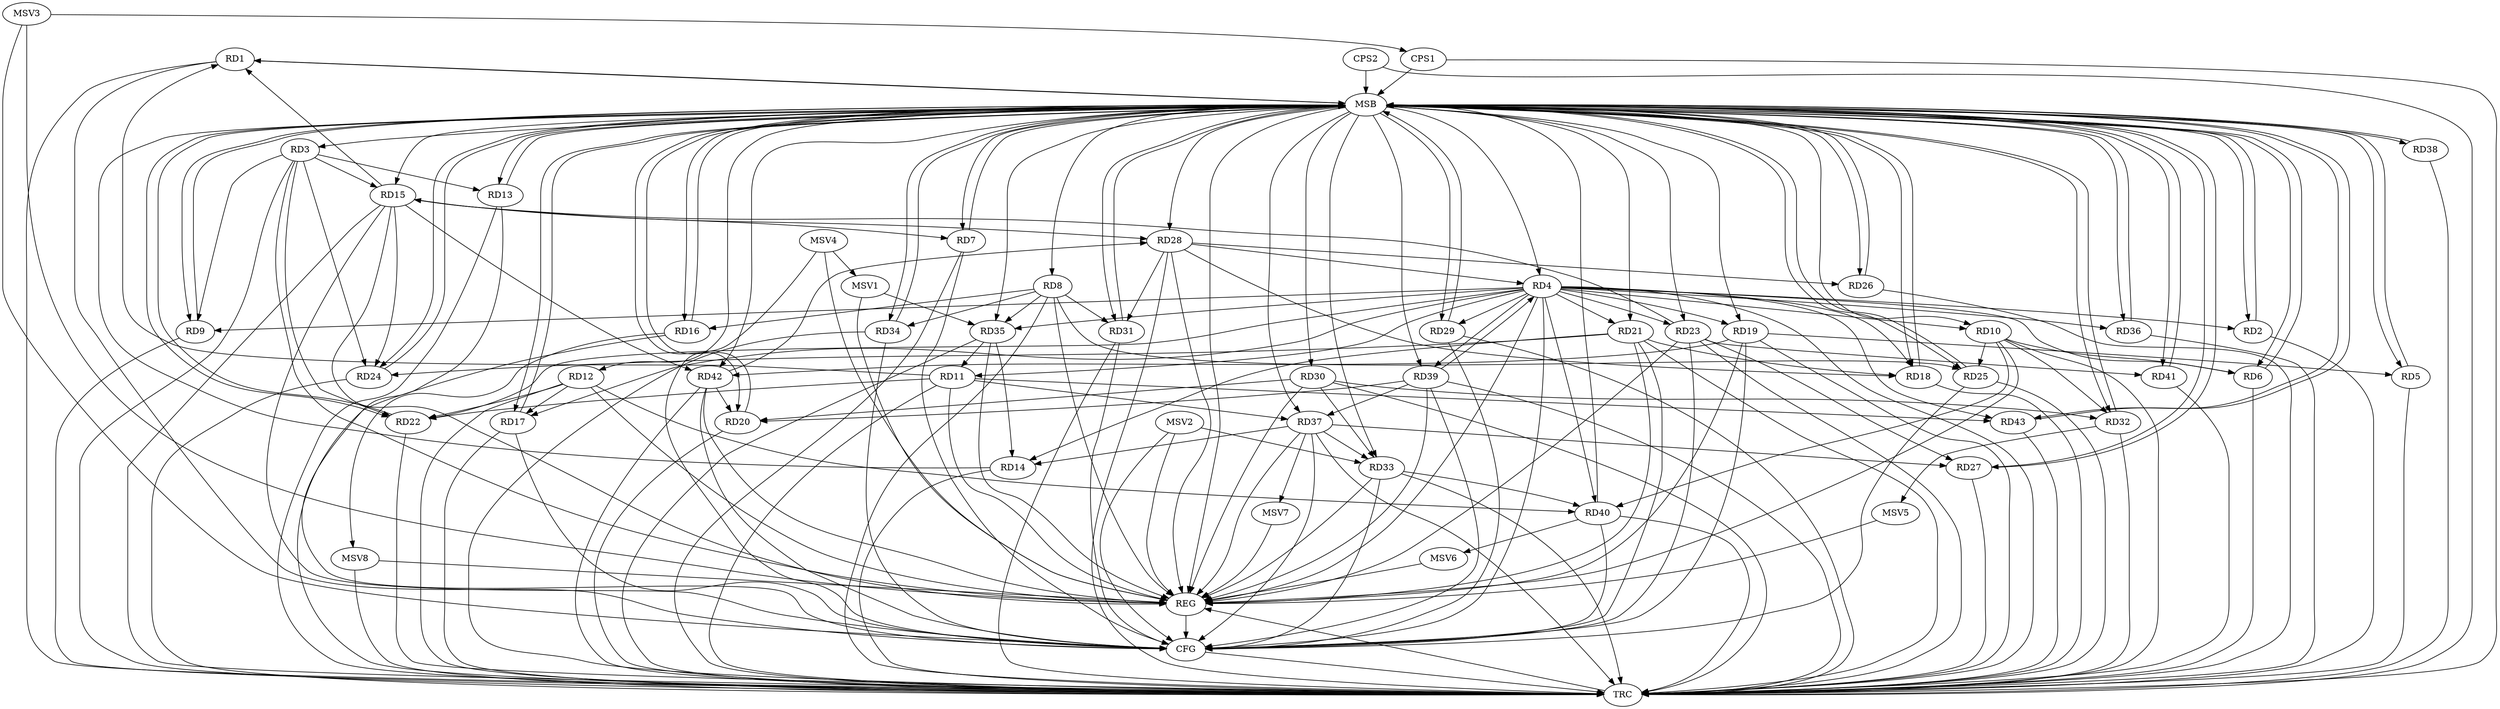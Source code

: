 strict digraph G {
  RD1 [ label="RD1" ];
  RD2 [ label="RD2" ];
  RD3 [ label="RD3" ];
  RD4 [ label="RD4" ];
  RD5 [ label="RD5" ];
  RD6 [ label="RD6" ];
  RD7 [ label="RD7" ];
  RD8 [ label="RD8" ];
  RD9 [ label="RD9" ];
  RD10 [ label="RD10" ];
  RD11 [ label="RD11" ];
  RD12 [ label="RD12" ];
  RD13 [ label="RD13" ];
  RD14 [ label="RD14" ];
  RD15 [ label="RD15" ];
  RD16 [ label="RD16" ];
  RD17 [ label="RD17" ];
  RD18 [ label="RD18" ];
  RD19 [ label="RD19" ];
  RD20 [ label="RD20" ];
  RD21 [ label="RD21" ];
  RD22 [ label="RD22" ];
  RD23 [ label="RD23" ];
  RD24 [ label="RD24" ];
  RD25 [ label="RD25" ];
  RD26 [ label="RD26" ];
  RD27 [ label="RD27" ];
  RD28 [ label="RD28" ];
  RD29 [ label="RD29" ];
  RD30 [ label="RD30" ];
  RD31 [ label="RD31" ];
  RD32 [ label="RD32" ];
  RD33 [ label="RD33" ];
  RD34 [ label="RD34" ];
  RD35 [ label="RD35" ];
  RD36 [ label="RD36" ];
  RD37 [ label="RD37" ];
  RD38 [ label="RD38" ];
  RD39 [ label="RD39" ];
  RD40 [ label="RD40" ];
  RD41 [ label="RD41" ];
  RD42 [ label="RD42" ];
  RD43 [ label="RD43" ];
  CPS1 [ label="CPS1" ];
  CPS2 [ label="CPS2" ];
  REG [ label="REG" ];
  MSB [ label="MSB" ];
  CFG [ label="CFG" ];
  TRC [ label="TRC" ];
  MSV1 [ label="MSV1" ];
  MSV2 [ label="MSV2" ];
  MSV3 [ label="MSV3" ];
  MSV4 [ label="MSV4" ];
  MSV5 [ label="MSV5" ];
  MSV6 [ label="MSV6" ];
  MSV7 [ label="MSV7" ];
  MSV8 [ label="MSV8" ];
  RD11 -> RD1;
  RD15 -> RD1;
  RD3 -> RD9;
  RD3 -> RD13;
  RD3 -> RD15;
  RD3 -> RD22;
  RD3 -> RD24;
  RD4 -> RD9;
  RD4 -> RD11;
  RD4 -> RD23;
  RD28 -> RD4;
  RD4 -> RD39;
  RD39 -> RD4;
  RD4 -> RD40;
  RD19 -> RD5;
  RD10 -> RD6;
  RD15 -> RD7;
  RD8 -> RD16;
  RD8 -> RD25;
  RD8 -> RD31;
  RD8 -> RD34;
  RD8 -> RD35;
  RD10 -> RD25;
  RD10 -> RD32;
  RD10 -> RD40;
  RD11 -> RD22;
  RD35 -> RD11;
  RD11 -> RD37;
  RD11 -> RD43;
  RD12 -> RD17;
  RD12 -> RD22;
  RD12 -> RD40;
  RD21 -> RD14;
  RD35 -> RD14;
  RD37 -> RD14;
  RD23 -> RD15;
  RD15 -> RD24;
  RD15 -> RD28;
  RD15 -> RD42;
  RD21 -> RD18;
  RD28 -> RD18;
  RD19 -> RD42;
  RD30 -> RD20;
  RD39 -> RD20;
  RD42 -> RD20;
  RD21 -> RD24;
  RD23 -> RD27;
  RD23 -> RD41;
  RD28 -> RD26;
  RD37 -> RD27;
  RD28 -> RD31;
  RD42 -> RD28;
  RD30 -> RD32;
  RD30 -> RD33;
  RD37 -> RD33;
  RD33 -> RD40;
  RD39 -> RD37;
  RD3 -> REG;
  RD4 -> REG;
  RD8 -> REG;
  RD10 -> REG;
  RD11 -> REG;
  RD12 -> REG;
  RD15 -> REG;
  RD19 -> REG;
  RD21 -> REG;
  RD23 -> REG;
  RD28 -> REG;
  RD30 -> REG;
  RD33 -> REG;
  RD35 -> REG;
  RD37 -> REG;
  RD39 -> REG;
  RD42 -> REG;
  RD1 -> MSB;
  MSB -> RD3;
  MSB -> RD29;
  MSB -> REG;
  RD2 -> MSB;
  MSB -> RD4;
  MSB -> RD6;
  MSB -> RD9;
  MSB -> RD31;
  MSB -> RD42;
  RD5 -> MSB;
  MSB -> RD15;
  RD6 -> MSB;
  MSB -> RD2;
  MSB -> RD5;
  MSB -> RD21;
  MSB -> RD24;
  MSB -> RD36;
  MSB -> RD38;
  MSB -> RD41;
  RD7 -> MSB;
  MSB -> RD8;
  MSB -> RD33;
  MSB -> RD34;
  RD9 -> MSB;
  MSB -> RD10;
  RD13 -> MSB;
  RD14 -> MSB;
  MSB -> RD13;
  MSB -> RD16;
  RD16 -> MSB;
  RD17 -> MSB;
  MSB -> RD26;
  RD18 -> MSB;
  MSB -> RD7;
  MSB -> RD22;
  MSB -> RD35;
  MSB -> RD43;
  RD20 -> MSB;
  MSB -> RD23;
  MSB -> RD28;
  RD22 -> MSB;
  MSB -> RD30;
  MSB -> RD32;
  MSB -> RD37;
  RD24 -> MSB;
  MSB -> RD1;
  MSB -> RD25;
  RD25 -> MSB;
  MSB -> RD12;
  MSB -> RD17;
  RD26 -> MSB;
  MSB -> RD20;
  RD27 -> MSB;
  RD29 -> MSB;
  RD31 -> MSB;
  RD32 -> MSB;
  MSB -> RD19;
  MSB -> RD27;
  MSB -> RD39;
  RD34 -> MSB;
  RD36 -> MSB;
  RD38 -> MSB;
  RD40 -> MSB;
  RD41 -> MSB;
  RD43 -> MSB;
  CPS1 -> MSB;
  MSB -> RD18;
  CPS2 -> MSB;
  RD23 -> CFG;
  RD42 -> CFG;
  RD29 -> CFG;
  RD33 -> CFG;
  RD7 -> CFG;
  RD40 -> CFG;
  RD1 -> CFG;
  RD39 -> CFG;
  RD34 -> CFG;
  RD19 -> CFG;
  RD25 -> CFG;
  RD21 -> CFG;
  RD37 -> CFG;
  RD15 -> CFG;
  RD13 -> CFG;
  RD4 -> CFG;
  RD17 -> CFG;
  RD31 -> CFG;
  REG -> CFG;
  RD1 -> TRC;
  RD2 -> TRC;
  RD3 -> TRC;
  RD4 -> TRC;
  RD5 -> TRC;
  RD6 -> TRC;
  RD7 -> TRC;
  RD8 -> TRC;
  RD9 -> TRC;
  RD10 -> TRC;
  RD11 -> TRC;
  RD12 -> TRC;
  RD13 -> TRC;
  RD14 -> TRC;
  RD15 -> TRC;
  RD16 -> TRC;
  RD17 -> TRC;
  RD18 -> TRC;
  RD19 -> TRC;
  RD20 -> TRC;
  RD21 -> TRC;
  RD22 -> TRC;
  RD23 -> TRC;
  RD24 -> TRC;
  RD25 -> TRC;
  RD26 -> TRC;
  RD27 -> TRC;
  RD28 -> TRC;
  RD29 -> TRC;
  RD30 -> TRC;
  RD31 -> TRC;
  RD32 -> TRC;
  RD33 -> TRC;
  RD34 -> TRC;
  RD35 -> TRC;
  RD36 -> TRC;
  RD37 -> TRC;
  RD38 -> TRC;
  RD39 -> TRC;
  RD40 -> TRC;
  RD41 -> TRC;
  RD42 -> TRC;
  RD43 -> TRC;
  CPS1 -> TRC;
  CPS2 -> TRC;
  CFG -> TRC;
  TRC -> REG;
  RD4 -> RD18;
  RD4 -> RD2;
  RD4 -> RD43;
  RD4 -> RD35;
  RD4 -> RD17;
  RD4 -> RD22;
  RD4 -> RD6;
  RD4 -> RD19;
  RD4 -> RD10;
  RD4 -> RD29;
  RD4 -> RD36;
  RD4 -> RD21;
  MSV1 -> RD35;
  MSV1 -> REG;
  MSV2 -> RD33;
  MSV2 -> REG;
  MSV2 -> CFG;
  MSV3 -> CPS1;
  MSV3 -> REG;
  MSV3 -> CFG;
  MSV4 -> MSV1;
  MSV4 -> REG;
  MSV4 -> CFG;
  RD32 -> MSV5;
  MSV5 -> REG;
  RD40 -> MSV6;
  MSV6 -> REG;
  RD37 -> MSV7;
  MSV7 -> REG;
  RD16 -> MSV8;
  MSV8 -> REG;
  MSV8 -> TRC;
}
